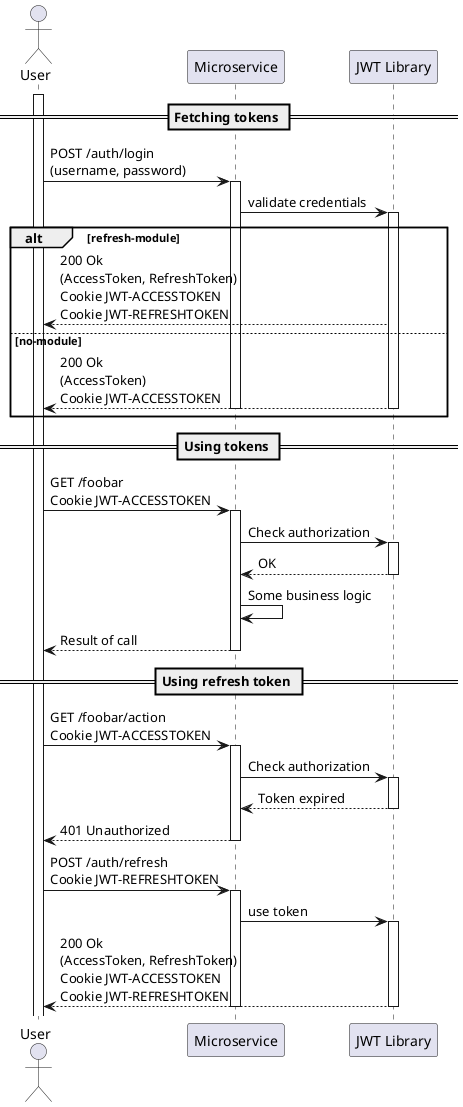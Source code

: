 @startuml

actor "User" as u
participant "Microservice" as ms
participant "JWT Library" as jwtl

== Fetching tokens ==
activate u
u -> ms: POST /auth/login\n(username, password)
activate ms
ms -> jwtl: validate credentials
activate jwtl

alt refresh-module
jwtl --> u: 200 Ok\n(AccessToken, RefreshToken)\nCookie JWT-ACCESSTOKEN\nCookie JWT-REFRESHTOKEN
else no-module
jwtl --> u: 200 Ok\n(AccessToken)\nCookie JWT-ACCESSTOKEN
deactivate jwtl
deactivate ms
end


== Using tokens ==
u -> ms: GET /foobar\nCookie JWT-ACCESSTOKEN
activate ms
ms -> jwtl: Check authorization
activate jwtl
jwtl --> ms: OK
deactivate jwtl
ms -> ms: Some business logic
ms --> u: Result of call
deactivate jwtl
deactivate ms

== Using refresh token ==
u -> ms: GET /foobar/action\nCookie JWT-ACCESSTOKEN
activate ms
ms -> jwtl: Check authorization
activate jwtl
jwtl --> ms: Token expired
deactivate jwtl

ms --> u: 401 Unauthorized
deactivate ms
u -> ms: POST /auth/refresh\nCookie JWT-REFRESHTOKEN
activate ms
ms -> jwtl: use token
activate jwtl

jwtl --> u: 200 Ok\n(AccessToken, RefreshToken)\nCookie JWT-ACCESSTOKEN\nCookie JWT-REFRESHTOKEN
deactivate jwtl
deactivate ms

@enduml